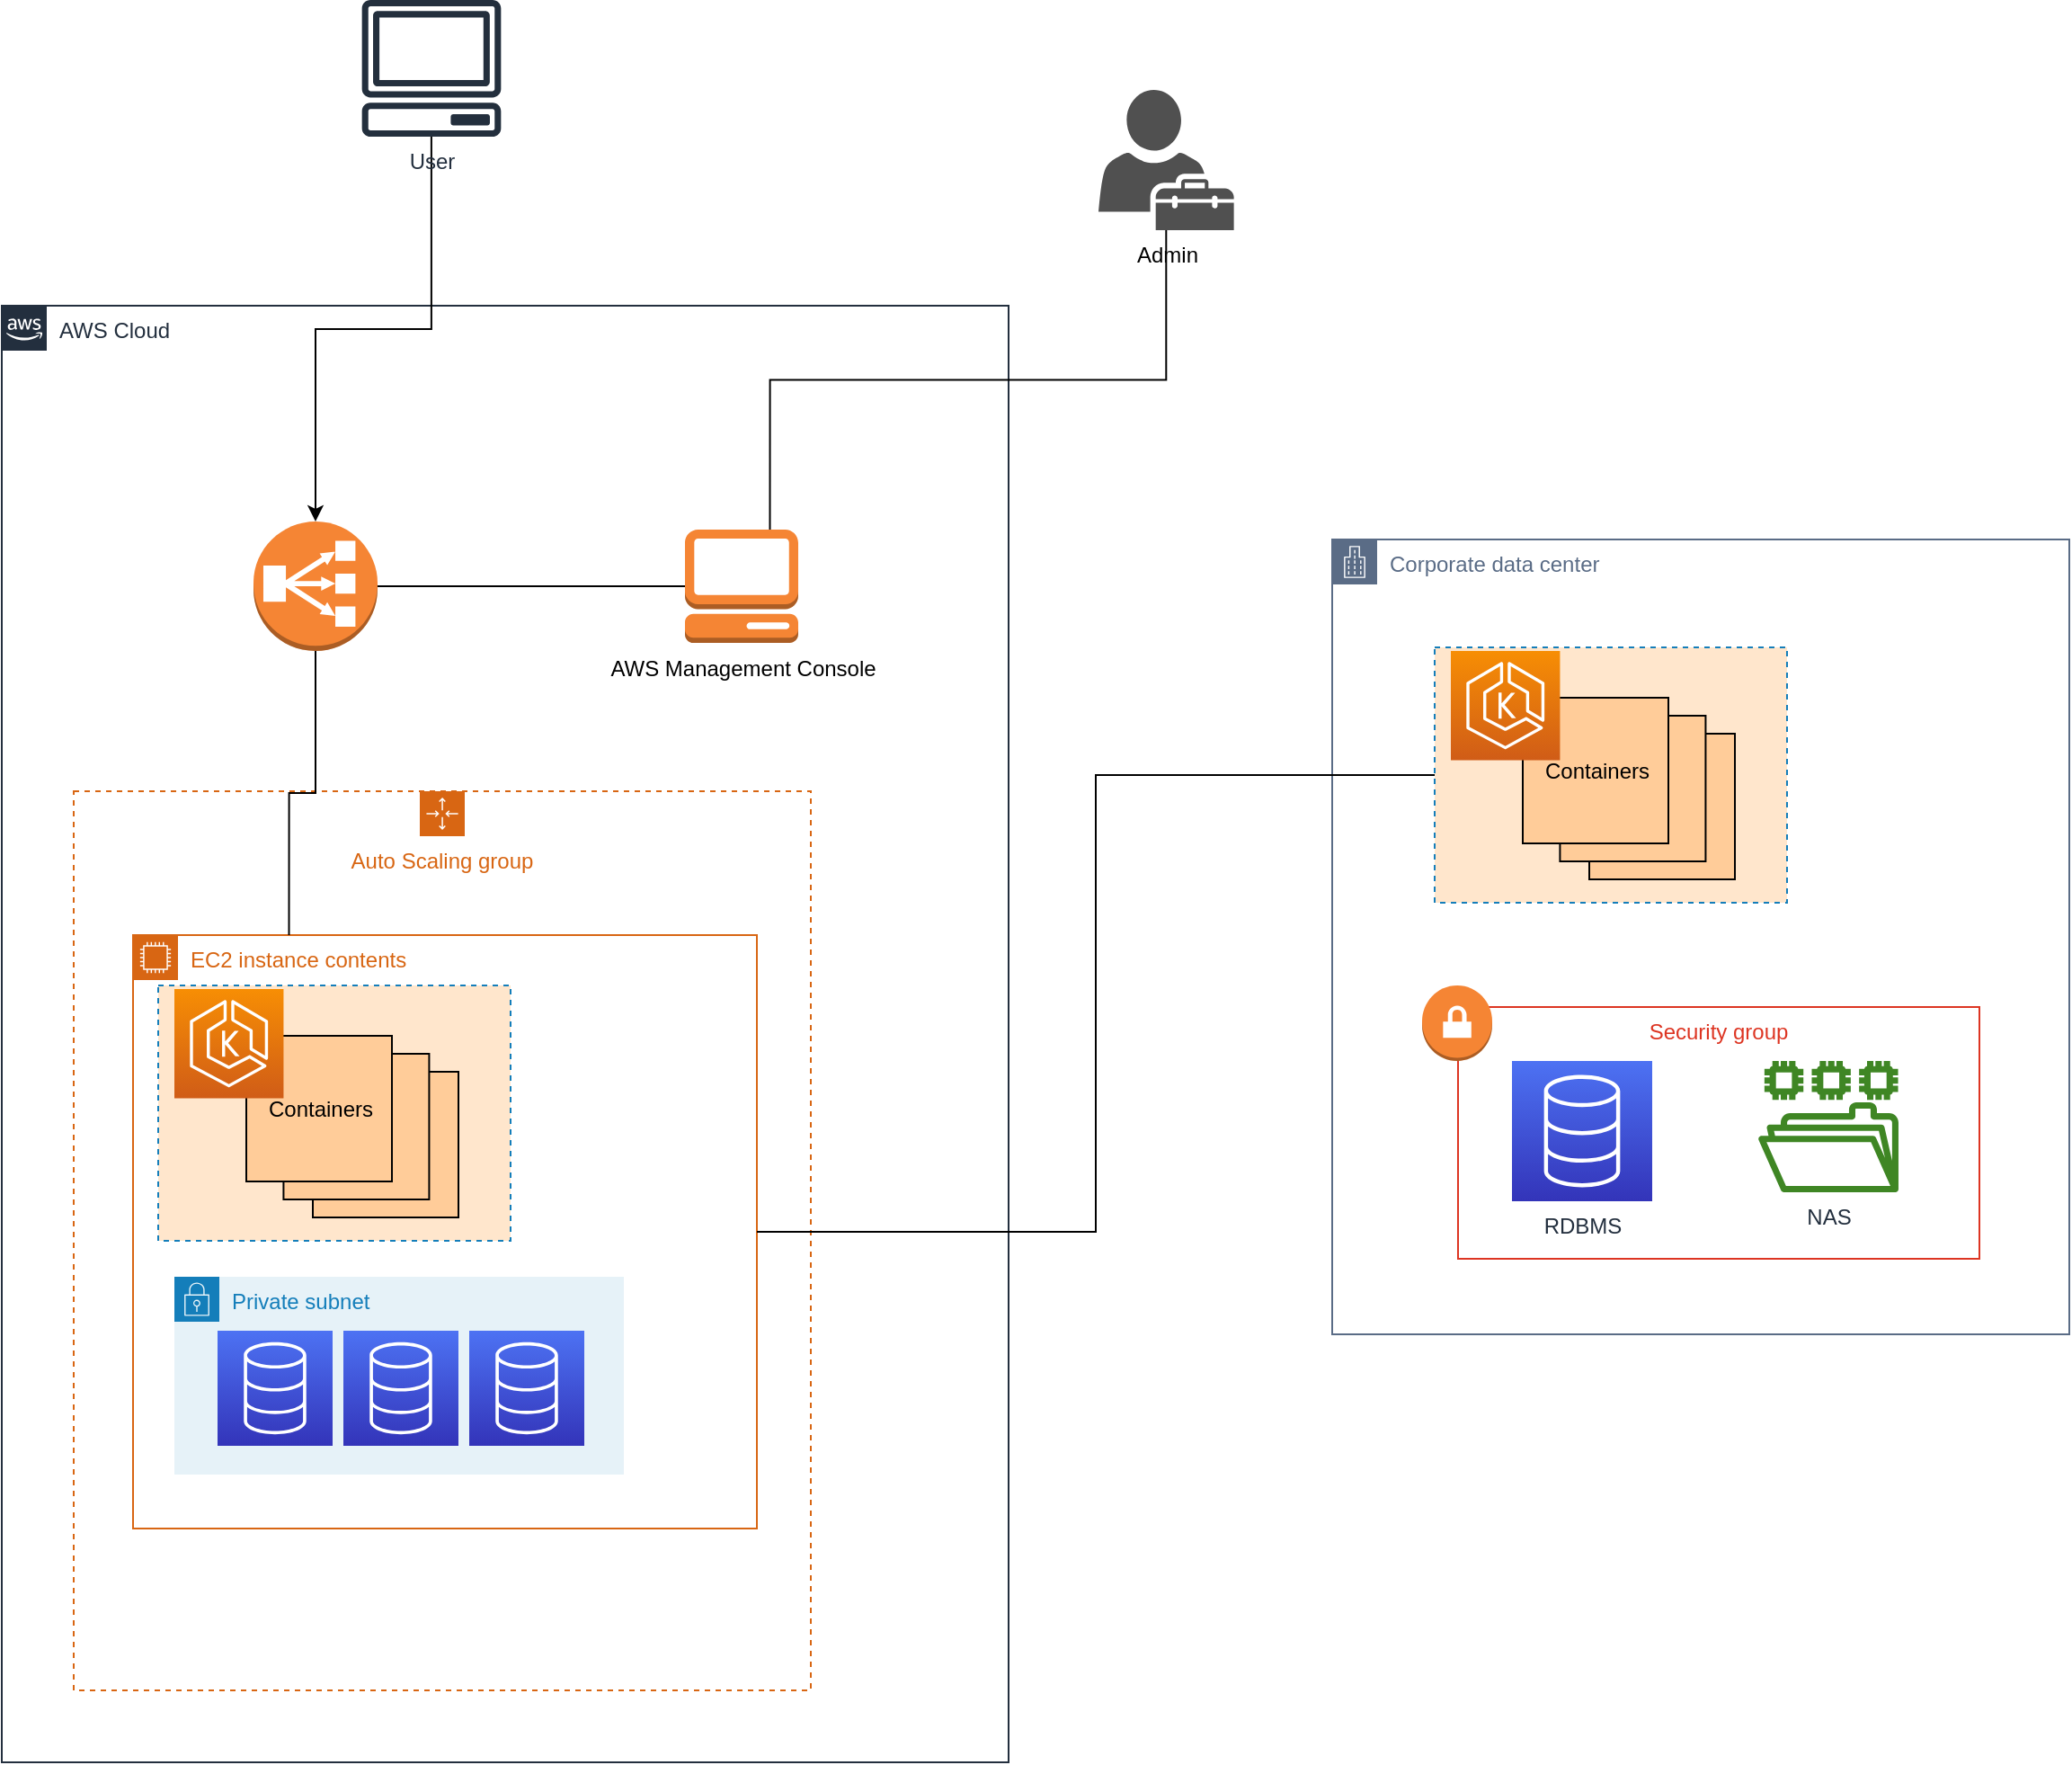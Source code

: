 <mxfile version="17.1.2" type="github">
  <diagram id="dX92sFr738H9TGtX4DIV" name="Page-1">
    <mxGraphModel dx="1422" dy="774" grid="1" gridSize="10" guides="1" tooltips="1" connect="1" arrows="1" fold="1" page="1" pageScale="1" pageWidth="827" pageHeight="1169" math="0" shadow="0">
      <root>
        <mxCell id="0" />
        <mxCell id="1" parent="0" />
        <mxCell id="G4AfzQulYHPNJcX-L-j1-8" value="AWS Cloud" style="points=[[0,0],[0.25,0],[0.5,0],[0.75,0],[1,0],[1,0.25],[1,0.5],[1,0.75],[1,1],[0.75,1],[0.5,1],[0.25,1],[0,1],[0,0.75],[0,0.5],[0,0.25]];outlineConnect=0;gradientColor=none;html=1;whiteSpace=wrap;fontSize=12;fontStyle=0;container=1;pointerEvents=0;collapsible=0;recursiveResize=0;shape=mxgraph.aws4.group;grIcon=mxgraph.aws4.group_aws_cloud_alt;strokeColor=#232F3E;fillColor=none;verticalAlign=top;align=left;spacingLeft=30;fontColor=#232F3E;dashed=0;" parent="1" vertex="1">
          <mxGeometry x="110" y="270" width="560" height="810" as="geometry" />
        </mxCell>
        <mxCell id="G4AfzQulYHPNJcX-L-j1-22" value="Auto Scaling group" style="points=[[0,0],[0.25,0],[0.5,0],[0.75,0],[1,0],[1,0.25],[1,0.5],[1,0.75],[1,1],[0.75,1],[0.5,1],[0.25,1],[0,1],[0,0.75],[0,0.5],[0,0.25]];outlineConnect=0;gradientColor=none;html=1;whiteSpace=wrap;fontSize=12;fontStyle=0;container=1;pointerEvents=0;collapsible=0;recursiveResize=0;shape=mxgraph.aws4.groupCenter;grIcon=mxgraph.aws4.group_auto_scaling_group;grStroke=1;strokeColor=#D86613;fillColor=none;verticalAlign=top;align=center;fontColor=#D86613;dashed=1;spacingTop=25;" parent="G4AfzQulYHPNJcX-L-j1-8" vertex="1">
          <mxGeometry x="40" y="270" width="410" height="500" as="geometry" />
        </mxCell>
        <mxCell id="G4AfzQulYHPNJcX-L-j1-21" value="EC2 instance contents" style="points=[[0,0],[0.25,0],[0.5,0],[0.75,0],[1,0],[1,0.25],[1,0.5],[1,0.75],[1,1],[0.75,1],[0.5,1],[0.25,1],[0,1],[0,0.75],[0,0.5],[0,0.25]];outlineConnect=0;gradientColor=none;html=1;whiteSpace=wrap;fontSize=12;fontStyle=0;container=1;pointerEvents=0;collapsible=0;recursiveResize=0;shape=mxgraph.aws4.group;grIcon=mxgraph.aws4.group_ec2_instance_contents;strokeColor=#D86613;fillColor=none;verticalAlign=top;align=left;spacingLeft=30;fontColor=#D86613;dashed=0;" parent="G4AfzQulYHPNJcX-L-j1-22" vertex="1">
          <mxGeometry x="33" y="80" width="347" height="330" as="geometry" />
        </mxCell>
        <mxCell id="ecZtBlpuf6oP3BJnYMk2-47" value="" style="fillColor=#FFE6CC;strokeColor=#147EBA;dashed=1;verticalAlign=top;fontStyle=0;fontColor=#147EBA;" vertex="1" parent="G4AfzQulYHPNJcX-L-j1-21">
          <mxGeometry x="14" y="28" width="196" height="142" as="geometry" />
        </mxCell>
        <mxCell id="ecZtBlpuf6oP3BJnYMk2-19" value="" style="group" vertex="1" connectable="0" parent="G4AfzQulYHPNJcX-L-j1-21">
          <mxGeometry x="23" y="30" width="280" height="290" as="geometry" />
        </mxCell>
        <mxCell id="ecZtBlpuf6oP3BJnYMk2-46" value="" style="whiteSpace=wrap;html=1;aspect=fixed;fillColor=#FFCC99;gradientColor=none;" vertex="1" parent="ecZtBlpuf6oP3BJnYMk2-19">
          <mxGeometry x="77" y="46" width="81" height="81" as="geometry" />
        </mxCell>
        <mxCell id="ecZtBlpuf6oP3BJnYMk2-45" value="" style="whiteSpace=wrap;html=1;aspect=fixed;fillColor=#FFCC99;gradientColor=none;" vertex="1" parent="ecZtBlpuf6oP3BJnYMk2-19">
          <mxGeometry x="60.71" y="36" width="81" height="81" as="geometry" />
        </mxCell>
        <mxCell id="ecZtBlpuf6oP3BJnYMk2-35" value="Private subnet" style="points=[[0,0],[0.25,0],[0.5,0],[0.75,0],[1,0],[1,0.25],[1,0.5],[1,0.75],[1,1],[0.75,1],[0.5,1],[0.25,1],[0,1],[0,0.75],[0,0.5],[0,0.25]];outlineConnect=0;gradientColor=none;html=1;whiteSpace=wrap;fontSize=12;fontStyle=0;container=1;pointerEvents=0;collapsible=0;recursiveResize=0;shape=mxgraph.aws4.group;grIcon=mxgraph.aws4.group_security_group;grStroke=0;strokeColor=#147EBA;fillColor=#E6F2F8;verticalAlign=top;align=left;spacingLeft=30;fontColor=#147EBA;dashed=0;" vertex="1" parent="ecZtBlpuf6oP3BJnYMk2-19">
          <mxGeometry y="160" width="250" height="110" as="geometry" />
        </mxCell>
        <mxCell id="G4AfzQulYHPNJcX-L-j1-3" value="" style="sketch=0;points=[[0,0,0],[0.25,0,0],[0.5,0,0],[0.75,0,0],[1,0,0],[0,1,0],[0.25,1,0],[0.5,1,0],[0.75,1,0],[1,1,0],[0,0.25,0],[0,0.5,0],[0,0.75,0],[1,0.25,0],[1,0.5,0],[1,0.75,0]];outlineConnect=0;fontColor=#232F3E;gradientColor=#4D72F3;gradientDirection=north;fillColor=#3334B9;strokeColor=#ffffff;dashed=0;verticalLabelPosition=bottom;verticalAlign=top;align=center;html=1;fontSize=12;fontStyle=0;aspect=fixed;shape=mxgraph.aws4.resourceIcon;resIcon=mxgraph.aws4.database;" parent="ecZtBlpuf6oP3BJnYMk2-19" vertex="1">
          <mxGeometry x="24" y="190" width="64" height="64" as="geometry" />
        </mxCell>
        <mxCell id="ecZtBlpuf6oP3BJnYMk2-41" value="" style="sketch=0;points=[[0,0,0],[0.25,0,0],[0.5,0,0],[0.75,0,0],[1,0,0],[0,1,0],[0.25,1,0],[0.5,1,0],[0.75,1,0],[1,1,0],[0,0.25,0],[0,0.5,0],[0,0.75,0],[1,0.25,0],[1,0.5,0],[1,0.75,0]];outlineConnect=0;fontColor=#232F3E;gradientColor=#4D72F3;gradientDirection=north;fillColor=#3334B9;strokeColor=#ffffff;dashed=0;verticalLabelPosition=bottom;verticalAlign=top;align=center;html=1;fontSize=12;fontStyle=0;aspect=fixed;shape=mxgraph.aws4.resourceIcon;resIcon=mxgraph.aws4.database;" vertex="1" parent="ecZtBlpuf6oP3BJnYMk2-19">
          <mxGeometry x="94" y="190" width="64" height="64" as="geometry" />
        </mxCell>
        <mxCell id="ecZtBlpuf6oP3BJnYMk2-42" value="" style="sketch=0;points=[[0,0,0],[0.25,0,0],[0.5,0,0],[0.75,0,0],[1,0,0],[0,1,0],[0.25,1,0],[0.5,1,0],[0.75,1,0],[1,1,0],[0,0.25,0],[0,0.5,0],[0,0.75,0],[1,0.25,0],[1,0.5,0],[1,0.75,0]];outlineConnect=0;fontColor=#232F3E;gradientColor=#4D72F3;gradientDirection=north;fillColor=#3334B9;strokeColor=#ffffff;dashed=0;verticalLabelPosition=bottom;verticalAlign=top;align=center;html=1;fontSize=12;fontStyle=0;aspect=fixed;shape=mxgraph.aws4.resourceIcon;resIcon=mxgraph.aws4.database;" vertex="1" parent="ecZtBlpuf6oP3BJnYMk2-19">
          <mxGeometry x="164" y="190" width="64" height="64" as="geometry" />
        </mxCell>
        <mxCell id="ecZtBlpuf6oP3BJnYMk2-44" value="" style="whiteSpace=wrap;html=1;aspect=fixed;fillColor=#FFCC99;gradientColor=none;" vertex="1" parent="ecZtBlpuf6oP3BJnYMk2-19">
          <mxGeometry x="40" y="26" width="81" height="81" as="geometry" />
        </mxCell>
        <mxCell id="ecZtBlpuf6oP3BJnYMk2-21" value="Containers" style="text;html=1;align=center;verticalAlign=middle;resizable=0;points=[];autosize=1;strokeColor=none;fillColor=none;" vertex="1" parent="ecZtBlpuf6oP3BJnYMk2-19">
          <mxGeometry x="45.5" y="56.5" width="70" height="20" as="geometry" />
        </mxCell>
        <mxCell id="G4AfzQulYHPNJcX-L-j1-1" value="" style="sketch=0;points=[[0,0,0],[0.25,0,0],[0.5,0,0],[0.75,0,0],[1,0,0],[0,1,0],[0.25,1,0],[0.5,1,0],[0.75,1,0],[1,1,0],[0,0.25,0],[0,0.5,0],[0,0.75,0],[1,0.25,0],[1,0.5,0],[1,0.75,0]];outlineConnect=0;fontColor=#232F3E;gradientColor=#F78E04;gradientDirection=north;fillColor=#D05C17;strokeColor=#ffffff;dashed=0;verticalLabelPosition=bottom;verticalAlign=top;align=center;html=1;fontSize=12;fontStyle=0;aspect=fixed;shape=mxgraph.aws4.resourceIcon;resIcon=mxgraph.aws4.eks;" parent="ecZtBlpuf6oP3BJnYMk2-19" vertex="1">
          <mxGeometry width="60.714" height="60.714" as="geometry" />
        </mxCell>
        <mxCell id="ecZtBlpuf6oP3BJnYMk2-24" value="AWS Management Console" style="outlineConnect=0;dashed=0;verticalLabelPosition=bottom;verticalAlign=top;align=center;html=1;shape=mxgraph.aws3.management_console;fillColor=#F58534;gradientColor=none;" vertex="1" parent="G4AfzQulYHPNJcX-L-j1-8">
          <mxGeometry x="380" y="124.5" width="63" height="63" as="geometry" />
        </mxCell>
        <mxCell id="ecZtBlpuf6oP3BJnYMk2-55" style="edgeStyle=orthogonalEdgeStyle;rounded=0;orthogonalLoop=1;jettySize=auto;html=1;entryX=0.25;entryY=0;entryDx=0;entryDy=0;endArrow=none;endFill=0;" edge="1" parent="G4AfzQulYHPNJcX-L-j1-8" source="ecZtBlpuf6oP3BJnYMk2-25" target="G4AfzQulYHPNJcX-L-j1-21">
          <mxGeometry relative="1" as="geometry" />
        </mxCell>
        <mxCell id="ecZtBlpuf6oP3BJnYMk2-56" style="edgeStyle=orthogonalEdgeStyle;rounded=0;orthogonalLoop=1;jettySize=auto;html=1;entryX=0;entryY=0.5;entryDx=0;entryDy=0;entryPerimeter=0;endArrow=none;endFill=0;" edge="1" parent="G4AfzQulYHPNJcX-L-j1-8" source="ecZtBlpuf6oP3BJnYMk2-25" target="ecZtBlpuf6oP3BJnYMk2-24">
          <mxGeometry relative="1" as="geometry" />
        </mxCell>
        <mxCell id="ecZtBlpuf6oP3BJnYMk2-25" value="" style="outlineConnect=0;dashed=0;verticalLabelPosition=bottom;verticalAlign=top;align=center;html=1;shape=mxgraph.aws3.classic_load_balancer;fillColor=#F58534;gradientColor=none;" vertex="1" parent="G4AfzQulYHPNJcX-L-j1-8">
          <mxGeometry x="140" y="120" width="69" height="72" as="geometry" />
        </mxCell>
        <mxCell id="ecZtBlpuf6oP3BJnYMk2-54" style="edgeStyle=orthogonalEdgeStyle;rounded=0;orthogonalLoop=1;jettySize=auto;html=1;" edge="1" parent="1" source="G4AfzQulYHPNJcX-L-j1-7" target="ecZtBlpuf6oP3BJnYMk2-25">
          <mxGeometry relative="1" as="geometry" />
        </mxCell>
        <mxCell id="G4AfzQulYHPNJcX-L-j1-7" value="User" style="sketch=0;outlineConnect=0;fontColor=#232F3E;gradientColor=none;fillColor=#232F3D;strokeColor=none;dashed=0;verticalLabelPosition=bottom;verticalAlign=top;align=center;html=1;fontSize=12;fontStyle=0;aspect=fixed;pointerEvents=1;shape=mxgraph.aws4.client;" parent="1" vertex="1">
          <mxGeometry x="310" y="100" width="78" height="76" as="geometry" />
        </mxCell>
        <mxCell id="G4AfzQulYHPNJcX-L-j1-16" value="Corporate data center" style="points=[[0,0],[0.25,0],[0.5,0],[0.75,0],[1,0],[1,0.25],[1,0.5],[1,0.75],[1,1],[0.75,1],[0.5,1],[0.25,1],[0,1],[0,0.75],[0,0.5],[0,0.25]];outlineConnect=0;gradientColor=none;html=1;whiteSpace=wrap;fontSize=12;fontStyle=0;container=1;pointerEvents=0;collapsible=0;recursiveResize=0;shape=mxgraph.aws4.group;grIcon=mxgraph.aws4.group_corporate_data_center;strokeColor=#5A6C86;fillColor=none;verticalAlign=top;align=left;spacingLeft=30;fontColor=#5A6C86;dashed=0;" parent="1" vertex="1">
          <mxGeometry x="850" y="400" width="410" height="442" as="geometry" />
        </mxCell>
        <mxCell id="G4AfzQulYHPNJcX-L-j1-4" value="RDBMS" style="sketch=0;points=[[0,0,0],[0.25,0,0],[0.5,0,0],[0.75,0,0],[1,0,0],[0,1,0],[0.25,1,0],[0.5,1,0],[0.75,1,0],[1,1,0],[0,0.25,0],[0,0.5,0],[0,0.75,0],[1,0.25,0],[1,0.5,0],[1,0.75,0]];outlineConnect=0;fontColor=#232F3E;gradientColor=#4D72F3;gradientDirection=north;fillColor=#3334B9;strokeColor=#ffffff;dashed=0;verticalLabelPosition=bottom;verticalAlign=top;align=center;html=1;fontSize=12;fontStyle=0;aspect=fixed;shape=mxgraph.aws4.resourceIcon;resIcon=mxgraph.aws4.database;" parent="G4AfzQulYHPNJcX-L-j1-16" vertex="1">
          <mxGeometry x="100" y="290" width="78" height="78" as="geometry" />
        </mxCell>
        <mxCell id="ecZtBlpuf6oP3BJnYMk2-30" value="NAS" style="sketch=0;outlineConnect=0;fontColor=#232F3E;gradientColor=none;fillColor=#3F8624;strokeColor=none;dashed=0;verticalLabelPosition=bottom;verticalAlign=top;align=center;html=1;fontSize=12;fontStyle=0;aspect=fixed;pointerEvents=1;shape=mxgraph.aws4.file_system;" vertex="1" parent="G4AfzQulYHPNJcX-L-j1-16">
          <mxGeometry x="237" y="290" width="78" height="73" as="geometry" />
        </mxCell>
        <mxCell id="ecZtBlpuf6oP3BJnYMk2-33" value="" style="group" vertex="1" connectable="0" parent="G4AfzQulYHPNJcX-L-j1-16">
          <mxGeometry x="50" y="248" width="310" height="152" as="geometry" />
        </mxCell>
        <mxCell id="ecZtBlpuf6oP3BJnYMk2-32" value="Security group" style="fillColor=none;strokeColor=#DD3522;verticalAlign=top;fontStyle=0;fontColor=#DD3522;" vertex="1" parent="ecZtBlpuf6oP3BJnYMk2-33">
          <mxGeometry x="20" y="12" width="290" height="140" as="geometry" />
        </mxCell>
        <mxCell id="ecZtBlpuf6oP3BJnYMk2-31" value="" style="outlineConnect=0;dashed=0;verticalLabelPosition=bottom;verticalAlign=top;align=center;html=1;shape=mxgraph.aws3.vpn_gateway;fillColor=#F58534;gradientColor=none;" vertex="1" parent="ecZtBlpuf6oP3BJnYMk2-33">
          <mxGeometry width="39" height="42" as="geometry" />
        </mxCell>
        <mxCell id="ecZtBlpuf6oP3BJnYMk2-48" value="" style="fillColor=#FFE6CC;strokeColor=#147EBA;dashed=1;verticalAlign=top;fontStyle=0;fontColor=#147EBA;" vertex="1" parent="G4AfzQulYHPNJcX-L-j1-16">
          <mxGeometry x="57" y="60" width="196" height="142" as="geometry" />
        </mxCell>
        <mxCell id="ecZtBlpuf6oP3BJnYMk2-49" value="" style="whiteSpace=wrap;html=1;aspect=fixed;fillColor=#FFCC99;gradientColor=none;" vertex="1" parent="G4AfzQulYHPNJcX-L-j1-16">
          <mxGeometry x="143" y="108" width="81" height="81" as="geometry" />
        </mxCell>
        <mxCell id="ecZtBlpuf6oP3BJnYMk2-50" value="" style="whiteSpace=wrap;html=1;aspect=fixed;fillColor=#FFCC99;gradientColor=none;" vertex="1" parent="G4AfzQulYHPNJcX-L-j1-16">
          <mxGeometry x="126.71" y="98" width="81" height="81" as="geometry" />
        </mxCell>
        <mxCell id="ecZtBlpuf6oP3BJnYMk2-51" value="" style="whiteSpace=wrap;html=1;aspect=fixed;fillColor=#FFCC99;gradientColor=none;" vertex="1" parent="G4AfzQulYHPNJcX-L-j1-16">
          <mxGeometry x="106" y="88" width="81" height="81" as="geometry" />
        </mxCell>
        <mxCell id="ecZtBlpuf6oP3BJnYMk2-52" value="Containers" style="text;html=1;align=center;verticalAlign=middle;resizable=0;points=[];autosize=1;strokeColor=none;fillColor=none;" vertex="1" parent="G4AfzQulYHPNJcX-L-j1-16">
          <mxGeometry x="111.5" y="118.5" width="70" height="20" as="geometry" />
        </mxCell>
        <mxCell id="ecZtBlpuf6oP3BJnYMk2-53" value="" style="sketch=0;points=[[0,0,0],[0.25,0,0],[0.5,0,0],[0.75,0,0],[1,0,0],[0,1,0],[0.25,1,0],[0.5,1,0],[0.75,1,0],[1,1,0],[0,0.25,0],[0,0.5,0],[0,0.75,0],[1,0.25,0],[1,0.5,0],[1,0.75,0]];outlineConnect=0;fontColor=#232F3E;gradientColor=#F78E04;gradientDirection=north;fillColor=#D05C17;strokeColor=#ffffff;dashed=0;verticalLabelPosition=bottom;verticalAlign=top;align=center;html=1;fontSize=12;fontStyle=0;aspect=fixed;shape=mxgraph.aws4.resourceIcon;resIcon=mxgraph.aws4.eks;" vertex="1" parent="G4AfzQulYHPNJcX-L-j1-16">
          <mxGeometry x="66" y="62" width="60.714" height="60.714" as="geometry" />
        </mxCell>
        <mxCell id="ecZtBlpuf6oP3BJnYMk2-23" value="Admin" style="sketch=0;pointerEvents=1;shadow=0;dashed=0;html=1;strokeColor=none;fillColor=#505050;labelPosition=center;verticalLabelPosition=bottom;verticalAlign=top;outlineConnect=0;align=center;shape=mxgraph.office.users.tenant_admin;" vertex="1" parent="1">
          <mxGeometry x="720" y="150" width="75.31" height="78" as="geometry" />
        </mxCell>
        <mxCell id="ecZtBlpuf6oP3BJnYMk2-57" style="edgeStyle=orthogonalEdgeStyle;rounded=0;orthogonalLoop=1;jettySize=auto;html=1;exitX=0.75;exitY=0;exitDx=0;exitDy=0;exitPerimeter=0;endArrow=none;endFill=0;" edge="1" parent="1" source="ecZtBlpuf6oP3BJnYMk2-24" target="ecZtBlpuf6oP3BJnYMk2-23">
          <mxGeometry relative="1" as="geometry" />
        </mxCell>
        <mxCell id="ecZtBlpuf6oP3BJnYMk2-58" style="edgeStyle=orthogonalEdgeStyle;rounded=0;orthogonalLoop=1;jettySize=auto;html=1;entryX=0;entryY=0.5;entryDx=0;entryDy=0;endArrow=none;endFill=0;" edge="1" parent="1" source="G4AfzQulYHPNJcX-L-j1-21" target="ecZtBlpuf6oP3BJnYMk2-48">
          <mxGeometry relative="1" as="geometry" />
        </mxCell>
      </root>
    </mxGraphModel>
  </diagram>
</mxfile>
